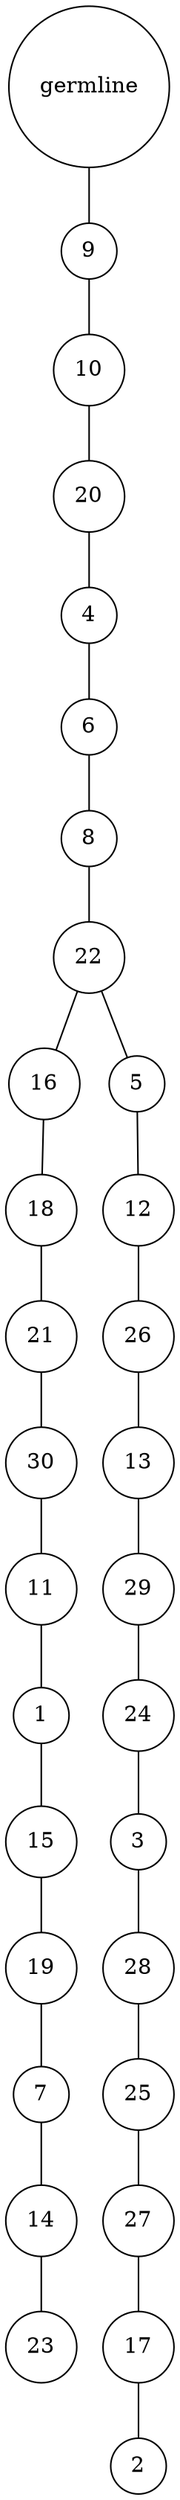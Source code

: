 graph {
	rankdir=UD;
	splines=line;
	node [shape=circle]
	"0x7f4a01ce04c0" [label="germline"];
	"0x7f4a01ce04f0" [label="9"];
	"0x7f4a01ce04c0" -- "0x7f4a01ce04f0" ;
	"0x7f4a01ce0520" [label="10"];
	"0x7f4a01ce04f0" -- "0x7f4a01ce0520" ;
	"0x7f4a01ce0550" [label="20"];
	"0x7f4a01ce0520" -- "0x7f4a01ce0550" ;
	"0x7f4a01ce0580" [label="4"];
	"0x7f4a01ce0550" -- "0x7f4a01ce0580" ;
	"0x7f4a01ce05b0" [label="6"];
	"0x7f4a01ce0580" -- "0x7f4a01ce05b0" ;
	"0x7f4a01ce05e0" [label="8"];
	"0x7f4a01ce05b0" -- "0x7f4a01ce05e0" ;
	"0x7f4a01ce0610" [label="22"];
	"0x7f4a01ce05e0" -- "0x7f4a01ce0610" ;
	"0x7f4a01ce0640" [label="16"];
	"0x7f4a01ce0610" -- "0x7f4a01ce0640" ;
	"0x7f4a01ce0670" [label="18"];
	"0x7f4a01ce0640" -- "0x7f4a01ce0670" ;
	"0x7f4a01ce06a0" [label="21"];
	"0x7f4a01ce0670" -- "0x7f4a01ce06a0" ;
	"0x7f4a01ce06d0" [label="30"];
	"0x7f4a01ce06a0" -- "0x7f4a01ce06d0" ;
	"0x7f4a01ce0700" [label="11"];
	"0x7f4a01ce06d0" -- "0x7f4a01ce0700" ;
	"0x7f4a01ce0730" [label="1"];
	"0x7f4a01ce0700" -- "0x7f4a01ce0730" ;
	"0x7f4a01ce0760" [label="15"];
	"0x7f4a01ce0730" -- "0x7f4a01ce0760" ;
	"0x7f4a01ce0790" [label="19"];
	"0x7f4a01ce0760" -- "0x7f4a01ce0790" ;
	"0x7f4a01ce07c0" [label="7"];
	"0x7f4a01ce0790" -- "0x7f4a01ce07c0" ;
	"0x7f4a01ce07f0" [label="14"];
	"0x7f4a01ce07c0" -- "0x7f4a01ce07f0" ;
	"0x7f4a01ce0820" [label="23"];
	"0x7f4a01ce07f0" -- "0x7f4a01ce0820" ;
	"0x7f4a01ce0850" [label="5"];
	"0x7f4a01ce0610" -- "0x7f4a01ce0850" ;
	"0x7f4a01ce0880" [label="12"];
	"0x7f4a01ce0850" -- "0x7f4a01ce0880" ;
	"0x7f4a01ce08b0" [label="26"];
	"0x7f4a01ce0880" -- "0x7f4a01ce08b0" ;
	"0x7f4a01ce08e0" [label="13"];
	"0x7f4a01ce08b0" -- "0x7f4a01ce08e0" ;
	"0x7f4a01ce0910" [label="29"];
	"0x7f4a01ce08e0" -- "0x7f4a01ce0910" ;
	"0x7f4a01ce0940" [label="24"];
	"0x7f4a01ce0910" -- "0x7f4a01ce0940" ;
	"0x7f4a01ce0970" [label="3"];
	"0x7f4a01ce0940" -- "0x7f4a01ce0970" ;
	"0x7f4a01ce09a0" [label="28"];
	"0x7f4a01ce0970" -- "0x7f4a01ce09a0" ;
	"0x7f4a01ce09d0" [label="25"];
	"0x7f4a01ce09a0" -- "0x7f4a01ce09d0" ;
	"0x7f4a01ce0a00" [label="27"];
	"0x7f4a01ce09d0" -- "0x7f4a01ce0a00" ;
	"0x7f4a01ce0a30" [label="17"];
	"0x7f4a01ce0a00" -- "0x7f4a01ce0a30" ;
	"0x7f4a01ce0a60" [label="2"];
	"0x7f4a01ce0a30" -- "0x7f4a01ce0a60" ;
}
